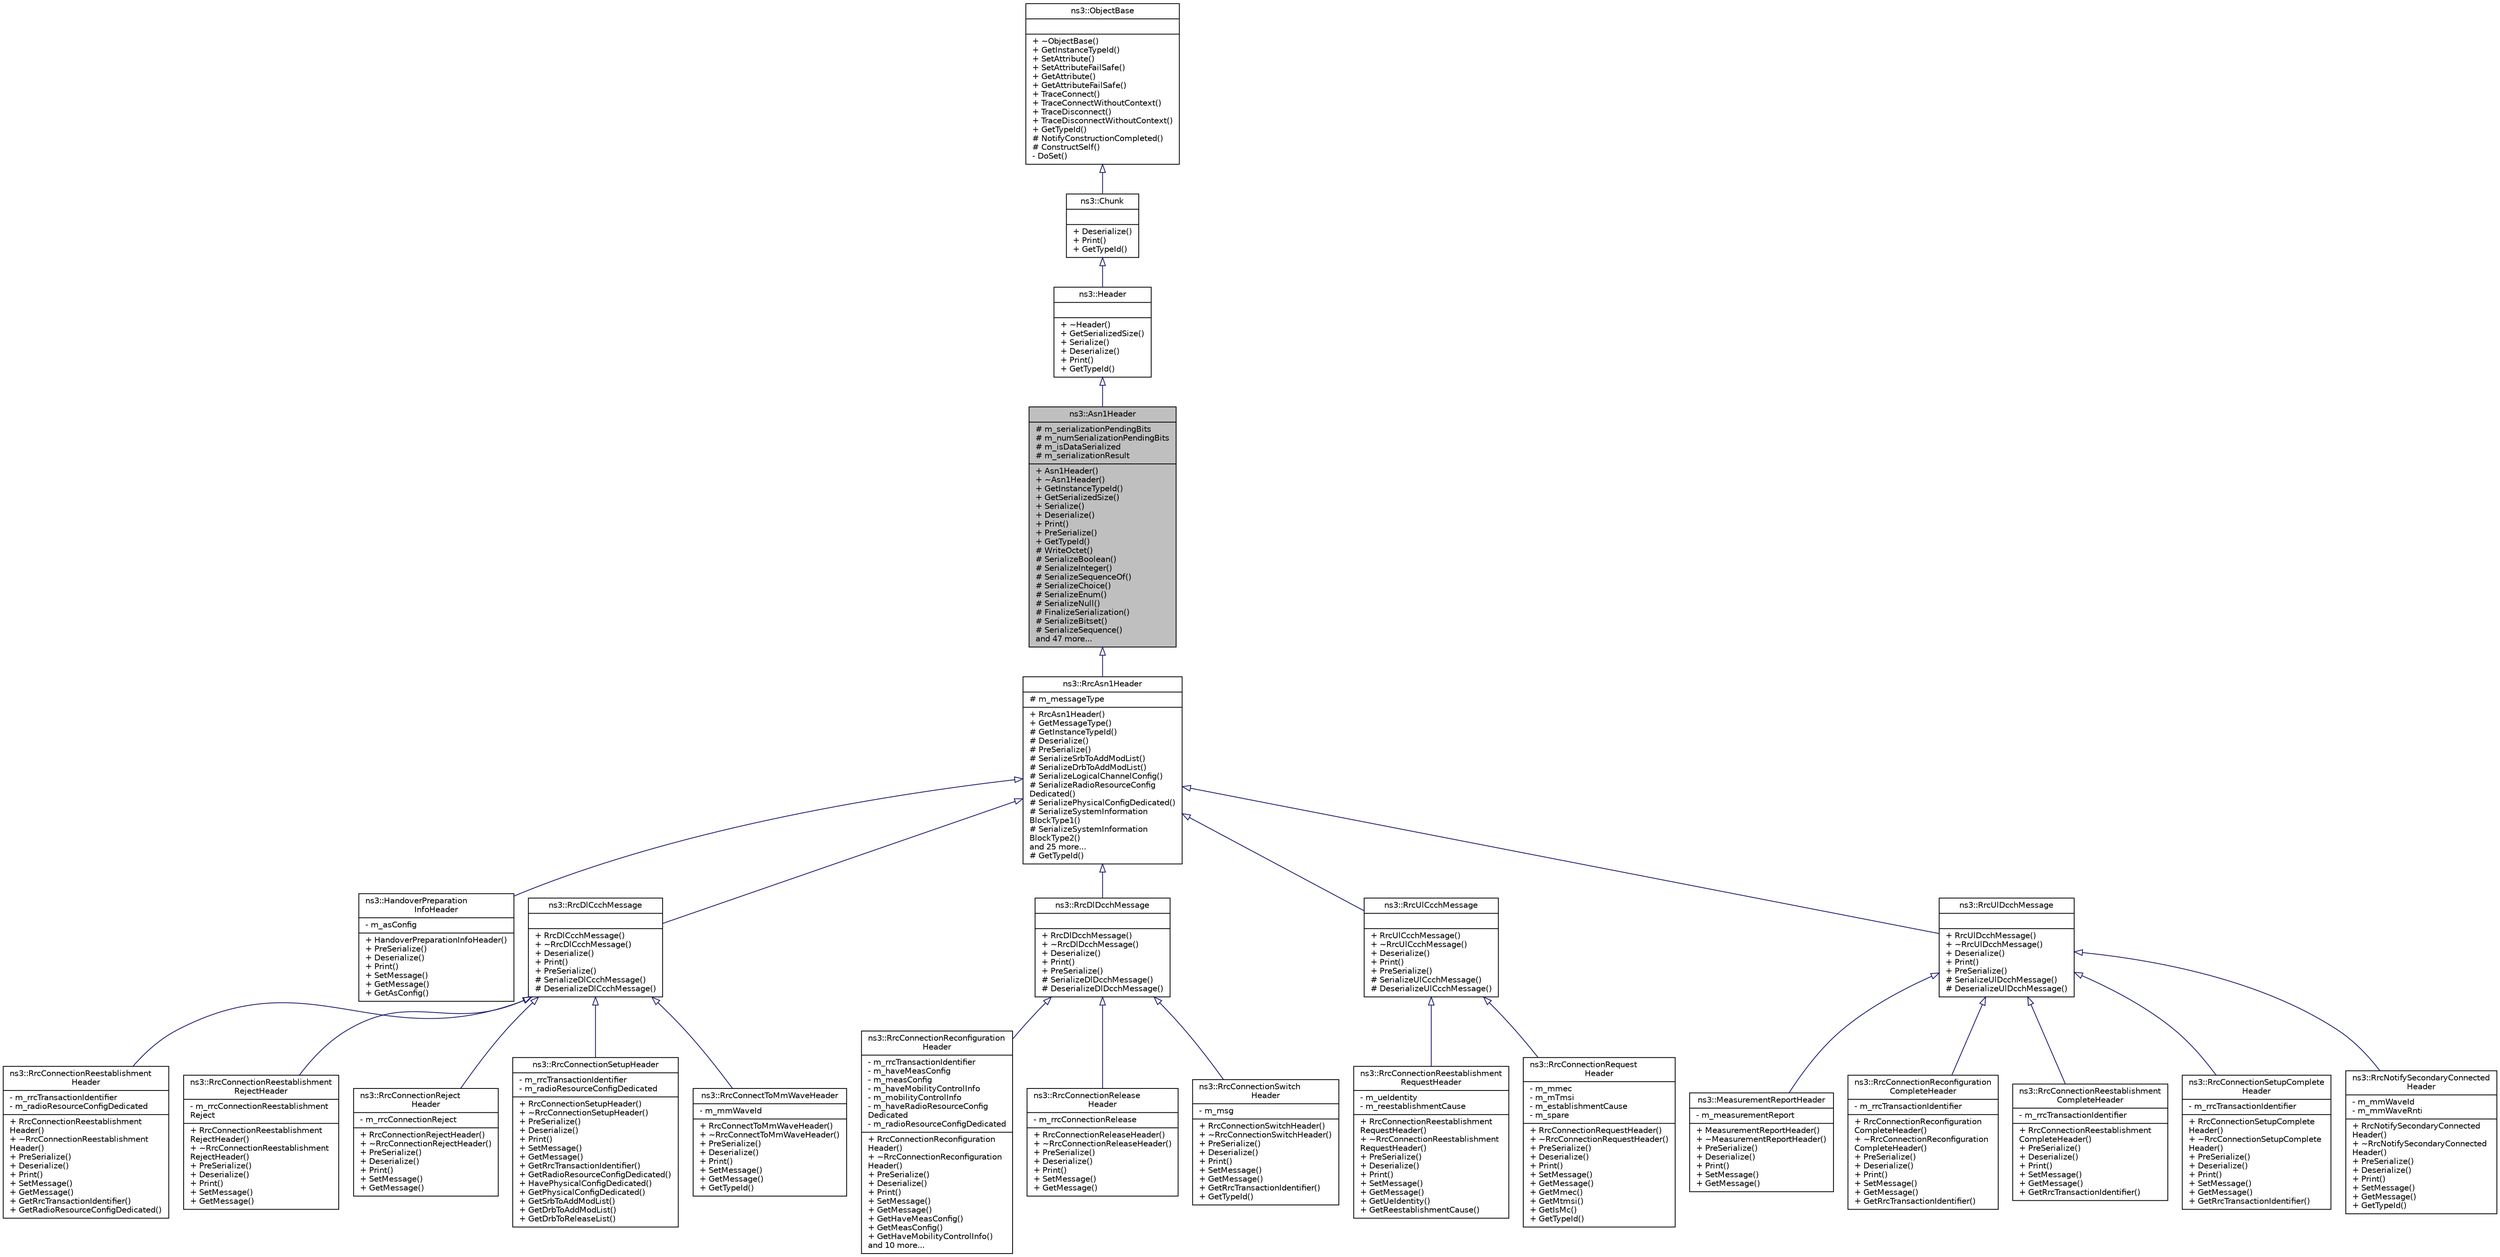 digraph "ns3::Asn1Header"
{
  edge [fontname="Helvetica",fontsize="10",labelfontname="Helvetica",labelfontsize="10"];
  node [fontname="Helvetica",fontsize="10",shape=record];
  Node1 [label="{ns3::Asn1Header\n|# m_serializationPendingBits\l# m_numSerializationPendingBits\l# m_isDataSerialized\l# m_serializationResult\l|+ Asn1Header()\l+ ~Asn1Header()\l+ GetInstanceTypeId()\l+ GetSerializedSize()\l+ Serialize()\l+ Deserialize()\l+ Print()\l+ PreSerialize()\l+ GetTypeId()\l# WriteOctet()\l# SerializeBoolean()\l# SerializeInteger()\l# SerializeSequenceOf()\l# SerializeChoice()\l# SerializeEnum()\l# SerializeNull()\l# FinalizeSerialization()\l# SerializeBitset()\l# SerializeSequence()\land 47 more...\l}",height=0.2,width=0.4,color="black", fillcolor="grey75", style="filled", fontcolor="black"];
  Node2 -> Node1 [dir="back",color="midnightblue",fontsize="10",style="solid",arrowtail="onormal"];
  Node2 [label="{ns3::Header\n||+ ~Header()\l+ GetSerializedSize()\l+ Serialize()\l+ Deserialize()\l+ Print()\l+ GetTypeId()\l}",height=0.2,width=0.4,color="black", fillcolor="white", style="filled",URL="$d6/dae/classns3_1_1Header.html",tooltip="Protocol header serialization and deserialization. "];
  Node3 -> Node2 [dir="back",color="midnightblue",fontsize="10",style="solid",arrowtail="onormal"];
  Node3 [label="{ns3::Chunk\n||+ Deserialize()\l+ Print()\l+ GetTypeId()\l}",height=0.2,width=0.4,color="black", fillcolor="white", style="filled",URL="$d7/d9b/classns3_1_1Chunk.html",tooltip="abstract base class for ns3::Header and ns3::Trailer "];
  Node4 -> Node3 [dir="back",color="midnightblue",fontsize="10",style="solid",arrowtail="onormal"];
  Node4 [label="{ns3::ObjectBase\n||+ ~ObjectBase()\l+ GetInstanceTypeId()\l+ SetAttribute()\l+ SetAttributeFailSafe()\l+ GetAttribute()\l+ GetAttributeFailSafe()\l+ TraceConnect()\l+ TraceConnectWithoutContext()\l+ TraceDisconnect()\l+ TraceDisconnectWithoutContext()\l+ GetTypeId()\l# NotifyConstructionCompleted()\l# ConstructSelf()\l- DoSet()\l}",height=0.2,width=0.4,color="black", fillcolor="white", style="filled",URL="$d2/dac/classns3_1_1ObjectBase.html",tooltip="Anchor the ns-3 type and attribute system. "];
  Node1 -> Node5 [dir="back",color="midnightblue",fontsize="10",style="solid",arrowtail="onormal"];
  Node5 [label="{ns3::RrcAsn1Header\n|# m_messageType\l|+ RrcAsn1Header()\l+ GetMessageType()\l# GetInstanceTypeId()\l# Deserialize()\l# PreSerialize()\l# SerializeSrbToAddModList()\l# SerializeDrbToAddModList()\l# SerializeLogicalChannelConfig()\l# SerializeRadioResourceConfig\lDedicated()\l# SerializePhysicalConfigDedicated()\l# SerializeSystemInformation\lBlockType1()\l# SerializeSystemInformation\lBlockType2()\land 25 more...\l# GetTypeId()\l}",height=0.2,width=0.4,color="black", fillcolor="white", style="filled",URL="$d1/d6e/classns3_1_1RrcAsn1Header.html"];
  Node5 -> Node6 [dir="back",color="midnightblue",fontsize="10",style="solid",arrowtail="onormal"];
  Node6 [label="{ns3::HandoverPreparation\lInfoHeader\n|- m_asConfig\l|+ HandoverPreparationInfoHeader()\l+ PreSerialize()\l+ Deserialize()\l+ Print()\l+ SetMessage()\l+ GetMessage()\l+ GetAsConfig()\l}",height=0.2,width=0.4,color="black", fillcolor="white", style="filled",URL="$d7/de3/classns3_1_1HandoverPreparationInfoHeader.html"];
  Node5 -> Node7 [dir="back",color="midnightblue",fontsize="10",style="solid",arrowtail="onormal"];
  Node7 [label="{ns3::RrcDlCcchMessage\n||+ RrcDlCcchMessage()\l+ ~RrcDlCcchMessage()\l+ Deserialize()\l+ Print()\l+ PreSerialize()\l# SerializeDlCcchMessage()\l# DeserializeDlCcchMessage()\l}",height=0.2,width=0.4,color="black", fillcolor="white", style="filled",URL="$df/d87/classns3_1_1RrcDlCcchMessage.html"];
  Node7 -> Node8 [dir="back",color="midnightblue",fontsize="10",style="solid",arrowtail="onormal"];
  Node8 [label="{ns3::RrcConnectionReestablishment\lHeader\n|- m_rrcTransactionIdentifier\l- m_radioResourceConfigDedicated\l|+ RrcConnectionReestablishment\lHeader()\l+ ~RrcConnectionReestablishment\lHeader()\l+ PreSerialize()\l+ Deserialize()\l+ Print()\l+ SetMessage()\l+ GetMessage()\l+ GetRrcTransactionIdentifier()\l+ GetRadioResourceConfigDedicated()\l}",height=0.2,width=0.4,color="black", fillcolor="white", style="filled",URL="$d9/dc3/classns3_1_1RrcConnectionReestablishmentHeader.html"];
  Node7 -> Node9 [dir="back",color="midnightblue",fontsize="10",style="solid",arrowtail="onormal"];
  Node9 [label="{ns3::RrcConnectionReestablishment\lRejectHeader\n|- m_rrcConnectionReestablishment\lReject\l|+ RrcConnectionReestablishment\lRejectHeader()\l+ ~RrcConnectionReestablishment\lRejectHeader()\l+ PreSerialize()\l+ Deserialize()\l+ Print()\l+ SetMessage()\l+ GetMessage()\l}",height=0.2,width=0.4,color="black", fillcolor="white", style="filled",URL="$d2/d82/classns3_1_1RrcConnectionReestablishmentRejectHeader.html"];
  Node7 -> Node10 [dir="back",color="midnightblue",fontsize="10",style="solid",arrowtail="onormal"];
  Node10 [label="{ns3::RrcConnectionReject\lHeader\n|- m_rrcConnectionReject\l|+ RrcConnectionRejectHeader()\l+ ~RrcConnectionRejectHeader()\l+ PreSerialize()\l+ Deserialize()\l+ Print()\l+ SetMessage()\l+ GetMessage()\l}",height=0.2,width=0.4,color="black", fillcolor="white", style="filled",URL="$d8/d66/classns3_1_1RrcConnectionRejectHeader.html"];
  Node7 -> Node11 [dir="back",color="midnightblue",fontsize="10",style="solid",arrowtail="onormal"];
  Node11 [label="{ns3::RrcConnectionSetupHeader\n|- m_rrcTransactionIdentifier\l- m_radioResourceConfigDedicated\l|+ RrcConnectionSetupHeader()\l+ ~RrcConnectionSetupHeader()\l+ PreSerialize()\l+ Deserialize()\l+ Print()\l+ SetMessage()\l+ GetMessage()\l+ GetRrcTransactionIdentifier()\l+ GetRadioResourceConfigDedicated()\l+ HavePhysicalConfigDedicated()\l+ GetPhysicalConfigDedicated()\l+ GetSrbToAddModList()\l+ GetDrbToAddModList()\l+ GetDrbToReleaseList()\l}",height=0.2,width=0.4,color="black", fillcolor="white", style="filled",URL="$d3/d9d/classns3_1_1RrcConnectionSetupHeader.html"];
  Node7 -> Node12 [dir="back",color="midnightblue",fontsize="10",style="solid",arrowtail="onormal"];
  Node12 [label="{ns3::RrcConnectToMmWaveHeader\n|- m_mmWaveId\l|+ RrcConnectToMmWaveHeader()\l+ ~RrcConnectToMmWaveHeader()\l+ PreSerialize()\l+ Deserialize()\l+ Print()\l+ SetMessage()\l+ GetMessage()\l+ GetTypeId()\l}",height=0.2,width=0.4,color="black", fillcolor="white", style="filled",URL="$da/dfb/classns3_1_1RrcConnectToMmWaveHeader.html"];
  Node5 -> Node13 [dir="back",color="midnightblue",fontsize="10",style="solid",arrowtail="onormal"];
  Node13 [label="{ns3::RrcDlDcchMessage\n||+ RrcDlDcchMessage()\l+ ~RrcDlDcchMessage()\l+ Deserialize()\l+ Print()\l+ PreSerialize()\l# SerializeDlDcchMessage()\l# DeserializeDlDcchMessage()\l}",height=0.2,width=0.4,color="black", fillcolor="white", style="filled",URL="$dc/dc2/classns3_1_1RrcDlDcchMessage.html"];
  Node13 -> Node14 [dir="back",color="midnightblue",fontsize="10",style="solid",arrowtail="onormal"];
  Node14 [label="{ns3::RrcConnectionReconfiguration\lHeader\n|- m_rrcTransactionIdentifier\l- m_haveMeasConfig\l- m_measConfig\l- m_haveMobilityControlInfo\l- m_mobilityControlInfo\l- m_haveRadioResourceConfig\lDedicated\l- m_radioResourceConfigDedicated\l|+ RrcConnectionReconfiguration\lHeader()\l+ ~RrcConnectionReconfiguration\lHeader()\l+ PreSerialize()\l+ Deserialize()\l+ Print()\l+ SetMessage()\l+ GetMessage()\l+ GetHaveMeasConfig()\l+ GetMeasConfig()\l+ GetHaveMobilityControlInfo()\land 10 more...\l}",height=0.2,width=0.4,color="black", fillcolor="white", style="filled",URL="$d1/dc0/classns3_1_1RrcConnectionReconfigurationHeader.html"];
  Node13 -> Node15 [dir="back",color="midnightblue",fontsize="10",style="solid",arrowtail="onormal"];
  Node15 [label="{ns3::RrcConnectionRelease\lHeader\n|- m_rrcConnectionRelease\l|+ RrcConnectionReleaseHeader()\l+ ~RrcConnectionReleaseHeader()\l+ PreSerialize()\l+ Deserialize()\l+ Print()\l+ SetMessage()\l+ GetMessage()\l}",height=0.2,width=0.4,color="black", fillcolor="white", style="filled",URL="$d4/dee/classns3_1_1RrcConnectionReleaseHeader.html"];
  Node13 -> Node16 [dir="back",color="midnightblue",fontsize="10",style="solid",arrowtail="onormal"];
  Node16 [label="{ns3::RrcConnectionSwitch\lHeader\n|- m_msg\l|+ RrcConnectionSwitchHeader()\l+ ~RrcConnectionSwitchHeader()\l+ PreSerialize()\l+ Deserialize()\l+ Print()\l+ SetMessage()\l+ GetMessage()\l+ GetRrcTransactionIdentifier()\l+ GetTypeId()\l}",height=0.2,width=0.4,color="black", fillcolor="white", style="filled",URL="$dd/d85/classns3_1_1RrcConnectionSwitchHeader.html"];
  Node5 -> Node17 [dir="back",color="midnightblue",fontsize="10",style="solid",arrowtail="onormal"];
  Node17 [label="{ns3::RrcUlCcchMessage\n||+ RrcUlCcchMessage()\l+ ~RrcUlCcchMessage()\l+ Deserialize()\l+ Print()\l+ PreSerialize()\l# SerializeUlCcchMessage()\l# DeserializeUlCcchMessage()\l}",height=0.2,width=0.4,color="black", fillcolor="white", style="filled",URL="$d9/d8d/classns3_1_1RrcUlCcchMessage.html"];
  Node17 -> Node18 [dir="back",color="midnightblue",fontsize="10",style="solid",arrowtail="onormal"];
  Node18 [label="{ns3::RrcConnectionReestablishment\lRequestHeader\n|- m_ueIdentity\l- m_reestablishmentCause\l|+ RrcConnectionReestablishment\lRequestHeader()\l+ ~RrcConnectionReestablishment\lRequestHeader()\l+ PreSerialize()\l+ Deserialize()\l+ Print()\l+ SetMessage()\l+ GetMessage()\l+ GetUeIdentity()\l+ GetReestablishmentCause()\l}",height=0.2,width=0.4,color="black", fillcolor="white", style="filled",URL="$d1/d4d/classns3_1_1RrcConnectionReestablishmentRequestHeader.html"];
  Node17 -> Node19 [dir="back",color="midnightblue",fontsize="10",style="solid",arrowtail="onormal"];
  Node19 [label="{ns3::RrcConnectionRequest\lHeader\n|- m_mmec\l- m_mTmsi\l- m_establishmentCause\l- m_spare\l|+ RrcConnectionRequestHeader()\l+ ~RrcConnectionRequestHeader()\l+ PreSerialize()\l+ Deserialize()\l+ Print()\l+ SetMessage()\l+ GetMessage()\l+ GetMmec()\l+ GetMtmsi()\l+ GetIsMc()\l+ GetTypeId()\l}",height=0.2,width=0.4,color="black", fillcolor="white", style="filled",URL="$d2/dc4/classns3_1_1RrcConnectionRequestHeader.html"];
  Node5 -> Node20 [dir="back",color="midnightblue",fontsize="10",style="solid",arrowtail="onormal"];
  Node20 [label="{ns3::RrcUlDcchMessage\n||+ RrcUlDcchMessage()\l+ ~RrcUlDcchMessage()\l+ Deserialize()\l+ Print()\l+ PreSerialize()\l# SerializeUlDcchMessage()\l# DeserializeUlDcchMessage()\l}",height=0.2,width=0.4,color="black", fillcolor="white", style="filled",URL="$d4/dce/classns3_1_1RrcUlDcchMessage.html"];
  Node20 -> Node21 [dir="back",color="midnightblue",fontsize="10",style="solid",arrowtail="onormal"];
  Node21 [label="{ns3::MeasurementReportHeader\n|- m_measurementReport\l|+ MeasurementReportHeader()\l+ ~MeasurementReportHeader()\l+ PreSerialize()\l+ Deserialize()\l+ Print()\l+ SetMessage()\l+ GetMessage()\l}",height=0.2,width=0.4,color="black", fillcolor="white", style="filled",URL="$d7/dcd/classns3_1_1MeasurementReportHeader.html"];
  Node20 -> Node22 [dir="back",color="midnightblue",fontsize="10",style="solid",arrowtail="onormal"];
  Node22 [label="{ns3::RrcConnectionReconfiguration\lCompleteHeader\n|- m_rrcTransactionIdentifier\l|+ RrcConnectionReconfiguration\lCompleteHeader()\l+ ~RrcConnectionReconfiguration\lCompleteHeader()\l+ PreSerialize()\l+ Deserialize()\l+ Print()\l+ SetMessage()\l+ GetMessage()\l+ GetRrcTransactionIdentifier()\l}",height=0.2,width=0.4,color="black", fillcolor="white", style="filled",URL="$da/dec/classns3_1_1RrcConnectionReconfigurationCompleteHeader.html"];
  Node20 -> Node23 [dir="back",color="midnightblue",fontsize="10",style="solid",arrowtail="onormal"];
  Node23 [label="{ns3::RrcConnectionReestablishment\lCompleteHeader\n|- m_rrcTransactionIdentifier\l|+ RrcConnectionReestablishment\lCompleteHeader()\l+ PreSerialize()\l+ Deserialize()\l+ Print()\l+ SetMessage()\l+ GetMessage()\l+ GetRrcTransactionIdentifier()\l}",height=0.2,width=0.4,color="black", fillcolor="white", style="filled",URL="$dc/d47/classns3_1_1RrcConnectionReestablishmentCompleteHeader.html"];
  Node20 -> Node24 [dir="back",color="midnightblue",fontsize="10",style="solid",arrowtail="onormal"];
  Node24 [label="{ns3::RrcConnectionSetupComplete\lHeader\n|- m_rrcTransactionIdentifier\l|+ RrcConnectionSetupComplete\lHeader()\l+ ~RrcConnectionSetupComplete\lHeader()\l+ PreSerialize()\l+ Deserialize()\l+ Print()\l+ SetMessage()\l+ GetMessage()\l+ GetRrcTransactionIdentifier()\l}",height=0.2,width=0.4,color="black", fillcolor="white", style="filled",URL="$d7/d03/classns3_1_1RrcConnectionSetupCompleteHeader.html"];
  Node20 -> Node25 [dir="back",color="midnightblue",fontsize="10",style="solid",arrowtail="onormal"];
  Node25 [label="{ns3::RrcNotifySecondaryConnected\lHeader\n|- m_mmWaveId\l- m_mmWaveRnti\l|+ RrcNotifySecondaryConnected\lHeader()\l+ ~RrcNotifySecondaryConnected\lHeader()\l+ PreSerialize()\l+ Deserialize()\l+ Print()\l+ SetMessage()\l+ GetMessage()\l+ GetTypeId()\l}",height=0.2,width=0.4,color="black", fillcolor="white", style="filled",URL="$d2/df9/classns3_1_1RrcNotifySecondaryConnectedHeader.html"];
}
